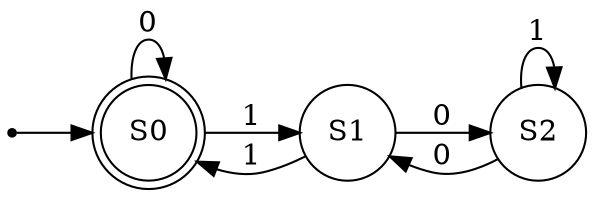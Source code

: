 strict digraph FSM {
	graph [rankdir=LR];
	node [shape=circle];
	null	[shape=point];
	S0	[shape=doublecircle];
	null -> S0;
	S0 -> S0	[label=0];
	S0 -> S1	[label=1];
	S1 -> S0	[label=1];
	S1 -> S2	[label=0];
	S2 -> S1	[label=0];
	S2 -> S2	[label=1];
}
